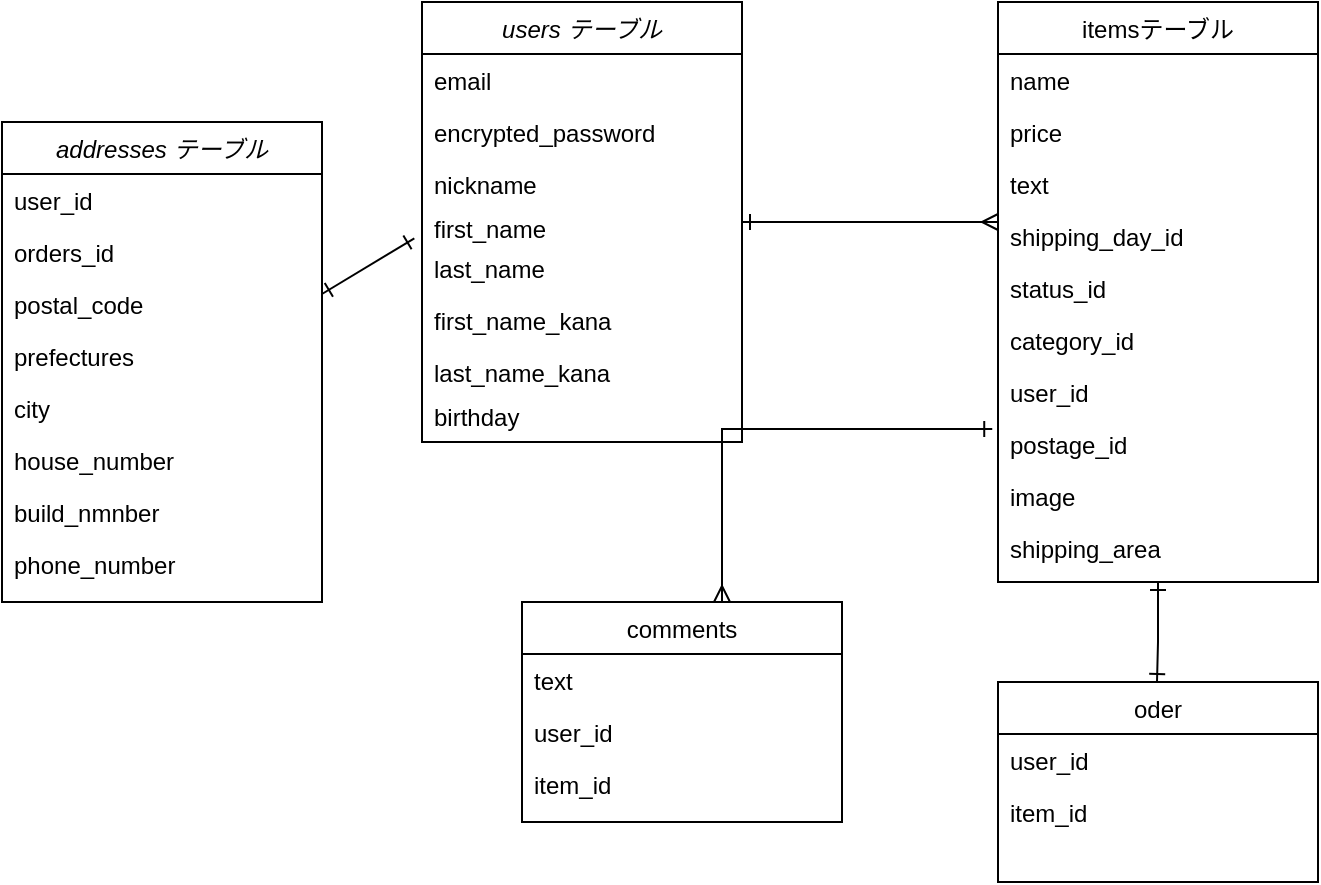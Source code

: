 <mxfile>
    <diagram id="UaRfNkEebDCC0fpTns_X" name="ページ1">
        <mxGraphModel dx="958" dy="673" grid="1" gridSize="10" guides="1" tooltips="1" connect="1" arrows="1" fold="1" page="1" pageScale="1" pageWidth="827" pageHeight="1169" math="0" shadow="0">
            <root>
                <mxCell id="0"/>
                <mxCell id="1" parent="0"/>
                <mxCell id="105" value="users テーブル" style="swimlane;fontStyle=2;align=center;verticalAlign=top;childLayout=stackLayout;horizontal=1;startSize=26;horizontalStack=0;resizeParent=1;resizeLast=0;collapsible=1;marginBottom=0;rounded=0;shadow=0;strokeWidth=1;" vertex="1" parent="1">
                    <mxGeometry x="220" y="120" width="160" height="220" as="geometry">
                        <mxRectangle x="230" y="140" width="160" height="26" as="alternateBounds"/>
                    </mxGeometry>
                </mxCell>
                <mxCell id="106" value="email" style="text;align=left;verticalAlign=top;spacingLeft=4;spacingRight=4;overflow=hidden;rotatable=0;points=[[0,0.5],[1,0.5]];portConstraint=eastwest;" vertex="1" parent="105">
                    <mxGeometry y="26" width="160" height="26" as="geometry"/>
                </mxCell>
                <mxCell id="107" value="encrypted_password" style="text;align=left;verticalAlign=top;spacingLeft=4;spacingRight=4;overflow=hidden;rotatable=0;points=[[0,0.5],[1,0.5]];portConstraint=eastwest;rounded=0;shadow=0;html=0;" vertex="1" parent="105">
                    <mxGeometry y="52" width="160" height="26" as="geometry"/>
                </mxCell>
                <mxCell id="108" value="nickname" style="text;align=left;verticalAlign=top;spacingLeft=4;spacingRight=4;overflow=hidden;rotatable=0;points=[[0,0.5],[1,0.5]];portConstraint=eastwest;rounded=0;shadow=0;html=0;" vertex="1" parent="105">
                    <mxGeometry y="78" width="160" height="26" as="geometry"/>
                </mxCell>
                <mxCell id="109" value="comments" style="swimlane;fontStyle=0;align=center;verticalAlign=top;childLayout=stackLayout;horizontal=1;startSize=26;horizontalStack=0;resizeParent=1;resizeLast=0;collapsible=1;marginBottom=0;rounded=0;shadow=0;strokeWidth=1;" vertex="1" parent="1">
                    <mxGeometry x="270" y="420" width="160" height="110" as="geometry">
                        <mxRectangle x="340" y="380" width="170" height="26" as="alternateBounds"/>
                    </mxGeometry>
                </mxCell>
                <mxCell id="110" value="text" style="text;align=left;verticalAlign=top;spacingLeft=4;spacingRight=4;overflow=hidden;rotatable=0;points=[[0,0.5],[1,0.5]];portConstraint=eastwest;" vertex="1" parent="109">
                    <mxGeometry y="26" width="160" height="26" as="geometry"/>
                </mxCell>
                <mxCell id="111" value="user_id" style="text;align=left;verticalAlign=top;spacingLeft=4;spacingRight=4;overflow=hidden;rotatable=0;points=[[0,0.5],[1,0.5]];portConstraint=eastwest;" vertex="1" parent="109">
                    <mxGeometry y="52" width="160" height="26" as="geometry"/>
                </mxCell>
                <mxCell id="112" value="item_id" style="text;align=left;verticalAlign=top;spacingLeft=4;spacingRight=4;overflow=hidden;rotatable=0;points=[[0,0.5],[1,0.5]];portConstraint=eastwest;" vertex="1" parent="109">
                    <mxGeometry y="78" width="160" height="26" as="geometry"/>
                </mxCell>
                <mxCell id="113" value="itemsテーブル" style="swimlane;fontStyle=0;align=center;verticalAlign=top;childLayout=stackLayout;horizontal=1;startSize=26;horizontalStack=0;resizeParent=1;resizeLast=0;collapsible=1;marginBottom=0;rounded=0;shadow=0;strokeWidth=1;" vertex="1" parent="1">
                    <mxGeometry x="508" y="120" width="160" height="290" as="geometry">
                        <mxRectangle x="550" y="140" width="160" height="26" as="alternateBounds"/>
                    </mxGeometry>
                </mxCell>
                <mxCell id="114" value="name" style="text;align=left;verticalAlign=top;spacingLeft=4;spacingRight=4;overflow=hidden;rotatable=0;points=[[0,0.5],[1,0.5]];portConstraint=eastwest;" vertex="1" parent="113">
                    <mxGeometry y="26" width="160" height="26" as="geometry"/>
                </mxCell>
                <mxCell id="116" value="price" style="text;align=left;verticalAlign=top;spacingLeft=4;spacingRight=4;overflow=hidden;rotatable=0;points=[[0,0.5],[1,0.5]];portConstraint=eastwest;rounded=0;shadow=0;html=0;" vertex="1" parent="113">
                    <mxGeometry y="52" width="160" height="26" as="geometry"/>
                </mxCell>
                <mxCell id="117" value="text" style="text;align=left;verticalAlign=top;spacingLeft=4;spacingRight=4;overflow=hidden;rotatable=0;points=[[0,0.5],[1,0.5]];portConstraint=eastwest;rounded=0;shadow=0;html=0;" vertex="1" parent="113">
                    <mxGeometry y="78" width="160" height="26" as="geometry"/>
                </mxCell>
                <mxCell id="118" value="shipping_day_id" style="text;align=left;verticalAlign=top;spacingLeft=4;spacingRight=4;overflow=hidden;rotatable=0;points=[[0,0.5],[1,0.5]];portConstraint=eastwest;rounded=0;shadow=0;html=0;" vertex="1" parent="113">
                    <mxGeometry y="104" width="160" height="26" as="geometry"/>
                </mxCell>
                <mxCell id="119" value="status_id" style="text;align=left;verticalAlign=top;spacingLeft=4;spacingRight=4;overflow=hidden;rotatable=0;points=[[0,0.5],[1,0.5]];portConstraint=eastwest;rounded=0;shadow=0;html=0;" vertex="1" parent="113">
                    <mxGeometry y="130" width="160" height="26" as="geometry"/>
                </mxCell>
                <mxCell id="120" value="category_id" style="text;align=left;verticalAlign=top;spacingLeft=4;spacingRight=4;overflow=hidden;rotatable=0;points=[[0,0.5],[1,0.5]];portConstraint=eastwest;" vertex="1" parent="113">
                    <mxGeometry y="156" width="160" height="26" as="geometry"/>
                </mxCell>
                <mxCell id="121" value="user_id" style="text;align=left;verticalAlign=top;spacingLeft=4;spacingRight=4;overflow=hidden;rotatable=0;points=[[0,0.5],[1,0.5]];portConstraint=eastwest;rounded=0;shadow=0;html=0;" vertex="1" parent="113">
                    <mxGeometry y="182" width="160" height="26" as="geometry"/>
                </mxCell>
                <mxCell id="122" value="postage_id" style="text;align=left;verticalAlign=top;spacingLeft=4;spacingRight=4;overflow=hidden;rotatable=0;points=[[0,0.5],[1,0.5]];portConstraint=eastwest;rounded=0;shadow=0;html=0;" vertex="1" parent="113">
                    <mxGeometry y="208" width="160" height="26" as="geometry"/>
                </mxCell>
                <mxCell id="123" value="image" style="text;align=left;verticalAlign=top;spacingLeft=4;spacingRight=4;overflow=hidden;rotatable=0;points=[[0,0.5],[1,0.5]];portConstraint=eastwest;rounded=0;shadow=0;html=0;" vertex="1" parent="113">
                    <mxGeometry y="234" width="160" height="26" as="geometry"/>
                </mxCell>
                <mxCell id="142" value="shipping_area" style="text;align=left;verticalAlign=top;spacingLeft=4;spacingRight=4;overflow=hidden;rotatable=0;points=[[0,0.5],[1,0.5]];portConstraint=eastwest;rounded=0;shadow=0;html=0;" vertex="1" parent="113">
                    <mxGeometry y="260" width="160" height="26" as="geometry"/>
                </mxCell>
                <mxCell id="124" value="" style="endArrow=ERmany;shadow=0;strokeWidth=1;rounded=0;endFill=0;edgeStyle=elbowEdgeStyle;elbow=vertical;startArrow=ERone;startFill=0;" edge="1" parent="1" source="105" target="113">
                    <mxGeometry x="0.5" y="41" relative="1" as="geometry">
                        <mxPoint x="380" y="192" as="sourcePoint"/>
                        <mxPoint x="540" y="192" as="targetPoint"/>
                        <mxPoint x="-40" y="32" as="offset"/>
                    </mxGeometry>
                </mxCell>
                <mxCell id="125" value="addresses テーブル" style="swimlane;fontStyle=2;align=center;verticalAlign=top;childLayout=stackLayout;horizontal=1;startSize=26;horizontalStack=0;resizeParent=1;resizeLast=0;collapsible=1;marginBottom=0;rounded=0;shadow=0;strokeWidth=1;" vertex="1" parent="1">
                    <mxGeometry x="10" y="180" width="160" height="240" as="geometry">
                        <mxRectangle x="230" y="140" width="160" height="26" as="alternateBounds"/>
                    </mxGeometry>
                </mxCell>
                <mxCell id="127" value="user_id" style="text;align=left;verticalAlign=top;spacingLeft=4;spacingRight=4;overflow=hidden;rotatable=0;points=[[0,0.5],[1,0.5]];portConstraint=eastwest;rounded=0;shadow=0;html=0;" vertex="1" parent="125">
                    <mxGeometry y="26" width="160" height="26" as="geometry"/>
                </mxCell>
                <mxCell id="143" value="orders_id" style="text;align=left;verticalAlign=top;spacingLeft=4;spacingRight=4;overflow=hidden;rotatable=0;points=[[0,0.5],[1,0.5]];portConstraint=eastwest;rounded=0;shadow=0;html=0;" vertex="1" parent="125">
                    <mxGeometry y="52" width="160" height="26" as="geometry"/>
                </mxCell>
                <mxCell id="128" value="postal_code" style="text;align=left;verticalAlign=top;spacingLeft=4;spacingRight=4;overflow=hidden;rotatable=0;points=[[0,0.5],[1,0.5]];portConstraint=eastwest;rounded=0;shadow=0;html=0;" vertex="1" parent="125">
                    <mxGeometry y="78" width="160" height="26" as="geometry"/>
                </mxCell>
                <mxCell id="144" value="prefectures" style="text;align=left;verticalAlign=top;spacingLeft=4;spacingRight=4;overflow=hidden;rotatable=0;points=[[0,0.5],[1,0.5]];portConstraint=eastwest;rounded=0;shadow=0;html=0;" vertex="1" parent="125">
                    <mxGeometry y="104" width="160" height="26" as="geometry"/>
                </mxCell>
                <mxCell id="135" value="city" style="text;align=left;verticalAlign=top;spacingLeft=4;spacingRight=4;overflow=hidden;rotatable=0;points=[[0,0.5],[1,0.5]];portConstraint=eastwest;rounded=0;shadow=0;html=0;" vertex="1" parent="125">
                    <mxGeometry y="130" width="160" height="26" as="geometry"/>
                </mxCell>
                <mxCell id="145" value="house_number" style="text;align=left;verticalAlign=top;spacingLeft=4;spacingRight=4;overflow=hidden;rotatable=0;points=[[0,0.5],[1,0.5]];portConstraint=eastwest;rounded=0;shadow=0;html=0;" vertex="1" parent="125">
                    <mxGeometry y="156" width="160" height="26" as="geometry"/>
                </mxCell>
                <mxCell id="146" value="build_nmnber" style="text;align=left;verticalAlign=top;spacingLeft=4;spacingRight=4;overflow=hidden;rotatable=0;points=[[0,0.5],[1,0.5]];portConstraint=eastwest;rounded=0;shadow=0;html=0;" vertex="1" parent="125">
                    <mxGeometry y="182" width="160" height="26" as="geometry"/>
                </mxCell>
                <mxCell id="134" value="phone_number" style="text;align=left;verticalAlign=top;spacingLeft=4;spacingRight=4;overflow=hidden;rotatable=0;points=[[0,0.5],[1,0.5]];portConstraint=eastwest;rounded=0;shadow=0;html=0;" vertex="1" parent="125">
                    <mxGeometry y="208" width="160" height="26" as="geometry"/>
                </mxCell>
                <mxCell id="129" value="first_name" style="text;align=left;verticalAlign=top;spacingLeft=4;spacingRight=4;overflow=hidden;rotatable=0;points=[[0,0.5],[1,0.5]];portConstraint=eastwest;rounded=0;shadow=0;html=0;" vertex="1" parent="1">
                    <mxGeometry x="220" y="220" width="160" height="26" as="geometry"/>
                </mxCell>
                <mxCell id="130" value="last_name" style="text;align=left;verticalAlign=top;spacingLeft=4;spacingRight=4;overflow=hidden;rotatable=0;points=[[0,0.5],[1,0.5]];portConstraint=eastwest;" vertex="1" parent="1">
                    <mxGeometry x="220" y="240" width="160" height="26" as="geometry"/>
                </mxCell>
                <mxCell id="131" value="first_name_kana" style="text;align=left;verticalAlign=top;spacingLeft=4;spacingRight=4;overflow=hidden;rotatable=0;points=[[0,0.5],[1,0.5]];portConstraint=eastwest;rounded=0;shadow=0;html=0;" vertex="1" parent="1">
                    <mxGeometry x="220" y="266" width="160" height="26" as="geometry"/>
                </mxCell>
                <mxCell id="132" value="last_name_kana" style="text;align=left;verticalAlign=top;spacingLeft=4;spacingRight=4;overflow=hidden;rotatable=0;points=[[0,0.5],[1,0.5]];portConstraint=eastwest;rounded=0;shadow=0;html=0;" vertex="1" parent="1">
                    <mxGeometry x="220" y="292" width="160" height="26" as="geometry"/>
                </mxCell>
                <mxCell id="133" value="birthday" style="text;align=left;verticalAlign=top;spacingLeft=4;spacingRight=4;overflow=hidden;rotatable=0;points=[[0,0.5],[1,0.5]];portConstraint=eastwest;rounded=0;shadow=0;html=0;" vertex="1" parent="1">
                    <mxGeometry x="220" y="314" width="160" height="26" as="geometry"/>
                </mxCell>
                <mxCell id="136" value="oder" style="swimlane;fontStyle=0;align=center;verticalAlign=top;childLayout=stackLayout;horizontal=1;startSize=26;horizontalStack=0;resizeParent=1;resizeLast=0;collapsible=1;marginBottom=0;rounded=0;shadow=0;strokeWidth=1;" vertex="1" parent="1">
                    <mxGeometry x="508" y="460" width="160" height="100" as="geometry">
                        <mxRectangle x="340" y="380" width="170" height="26" as="alternateBounds"/>
                    </mxGeometry>
                </mxCell>
                <mxCell id="137" value="user_id" style="text;align=left;verticalAlign=top;spacingLeft=4;spacingRight=4;overflow=hidden;rotatable=0;points=[[0,0.5],[1,0.5]];portConstraint=eastwest;" vertex="1" parent="136">
                    <mxGeometry y="26" width="160" height="26" as="geometry"/>
                </mxCell>
                <mxCell id="138" value="item_id" style="text;align=left;verticalAlign=top;spacingLeft=4;spacingRight=4;overflow=hidden;rotatable=0;points=[[0,0.5],[1,0.5]];portConstraint=eastwest;" vertex="1" parent="136">
                    <mxGeometry y="52" width="160" height="26" as="geometry"/>
                </mxCell>
                <mxCell id="139" value="" style="endArrow=ERone;shadow=0;strokeWidth=1;rounded=0;endFill=0;edgeStyle=elbowEdgeStyle;elbow=vertical;startArrow=ERone;startFill=0;" edge="1" parent="1">
                    <mxGeometry x="0.5" y="41" relative="1" as="geometry">
                        <mxPoint x="588" y="410" as="sourcePoint"/>
                        <mxPoint x="587.5" y="460" as="targetPoint"/>
                        <mxPoint x="-40" y="32" as="offset"/>
                        <Array as="points">
                            <mxPoint x="497.5" y="440"/>
                            <mxPoint x="547.5" y="415"/>
                        </Array>
                    </mxGeometry>
                </mxCell>
                <mxCell id="140" value="" style="endArrow=ERmany;shadow=0;strokeWidth=1;rounded=0;endFill=0;edgeStyle=elbowEdgeStyle;elbow=horizontal;startArrow=ERone;startFill=0;exitX=-0.018;exitY=0.212;exitDx=0;exitDy=0;exitPerimeter=0;" edge="1" parent="1" source="122">
                    <mxGeometry x="0.5" y="41" relative="1" as="geometry">
                        <mxPoint x="500" y="360" as="sourcePoint"/>
                        <mxPoint x="370" y="420.0" as="targetPoint"/>
                        <mxPoint x="-40" y="32" as="offset"/>
                        <Array as="points">
                            <mxPoint x="370" y="370"/>
                            <mxPoint x="330" y="375"/>
                        </Array>
                    </mxGeometry>
                </mxCell>
                <mxCell id="141" value="" style="endArrow=ERone;html=1;entryX=-0.024;entryY=0.698;entryDx=0;entryDy=0;entryPerimeter=0;endFill=0;startArrow=ERone;startFill=0;" edge="1" parent="1" target="129">
                    <mxGeometry width="50" height="50" relative="1" as="geometry">
                        <mxPoint x="170" y="266" as="sourcePoint"/>
                        <mxPoint x="220" y="216" as="targetPoint"/>
                    </mxGeometry>
                </mxCell>
            </root>
        </mxGraphModel>
    </diagram>
</mxfile>